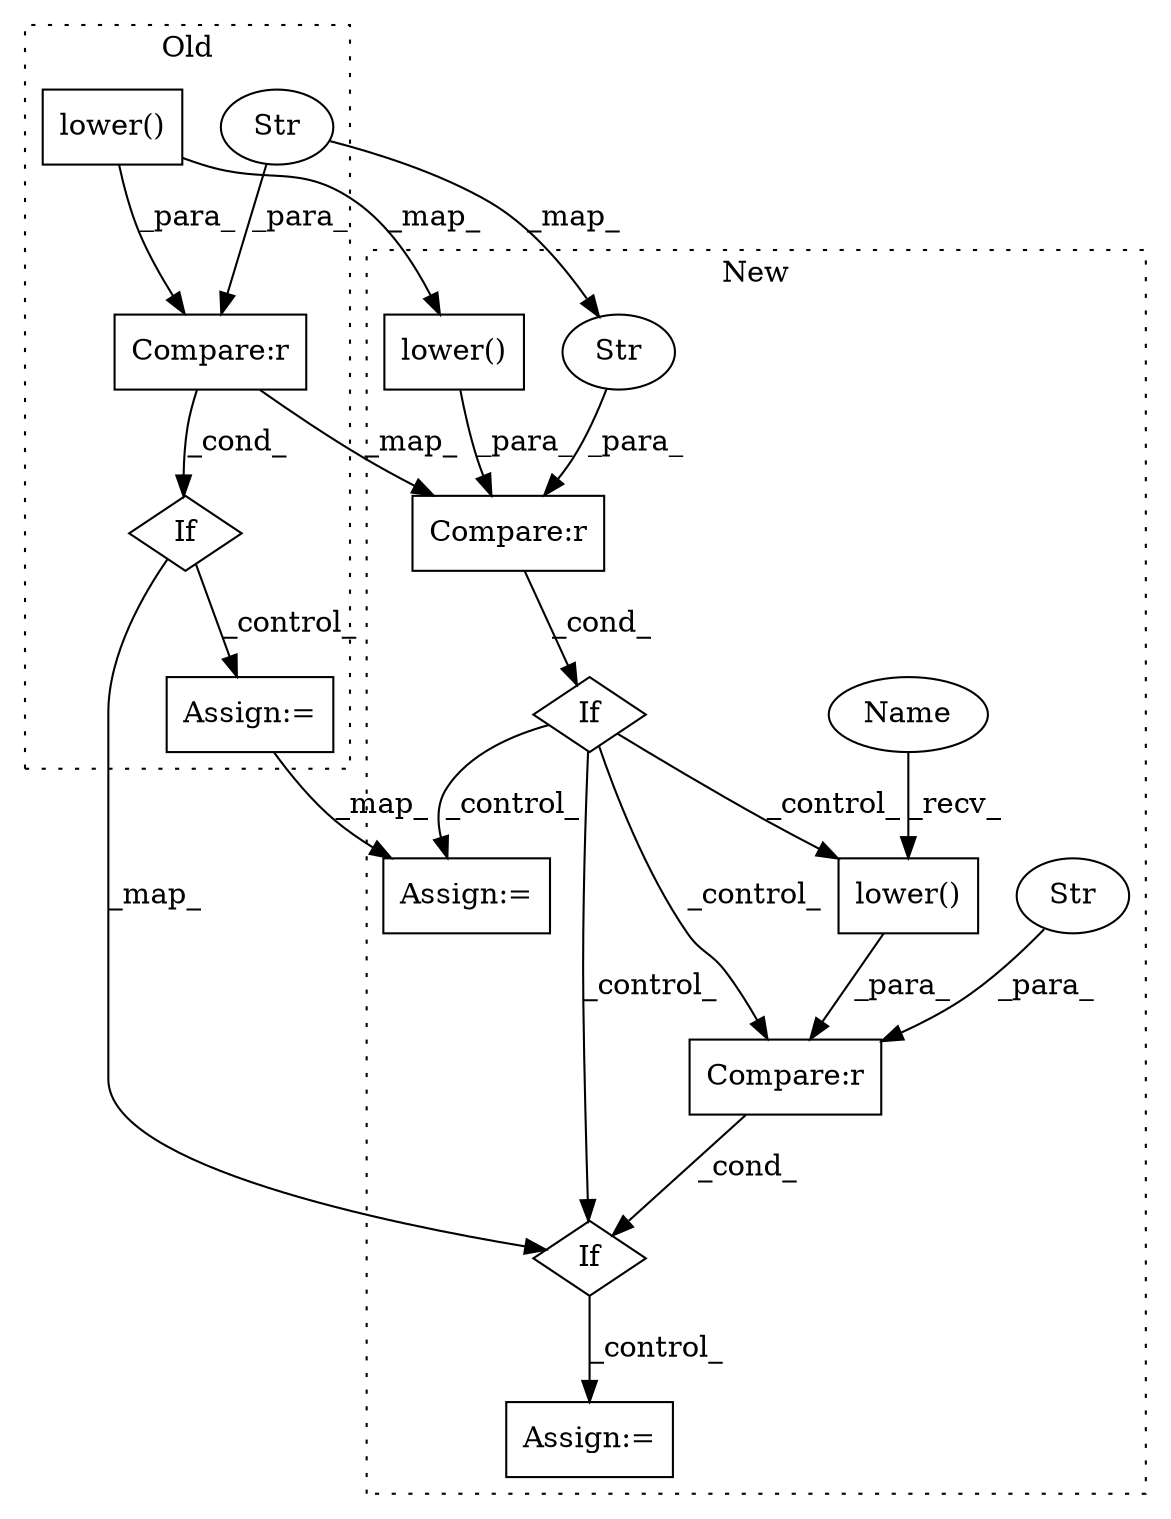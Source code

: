 digraph G {
subgraph cluster0 {
1 [label="lower()" a="75" s="7674" l="20" shape="box"];
3 [label="Compare:r" a="40" s="7673" l="30" shape="box"];
5 [label="Str" a="66" s="7698" l="5" shape="ellipse"];
7 [label="Assign:=" a="68" s="7728" l="3" shape="box"];
14 [label="If" a="96" s="7673" l="0" shape="diamond"];
label = "Old";
style="dotted";
}
subgraph cluster1 {
2 [label="lower()" a="75" s="7953" l="20" shape="box"];
4 [label="Compare:r" a="40" s="7952" l="30" shape="box"];
6 [label="Str" a="66" s="7977" l="5" shape="ellipse"];
8 [label="Assign:=" a="68" s="8007" l="3" shape="box"];
9 [label="Assign:=" a="68" s="8083" l="3" shape="box"];
10 [label="Compare:r" a="40" s="8023" l="35" shape="box"];
11 [label="Str" a="66" s="8048" l="10" shape="ellipse"];
12 [label="lower()" a="75" s="8024" l="20" shape="box"];
13 [label="If" a="96" s="7952" l="0" shape="diamond"];
15 [label="If" a="96" s="8023" l="0" shape="diamond"];
16 [label="Name" a="87" s="8024" l="11" shape="ellipse"];
label = "New";
style="dotted";
}
1 -> 3 [label="_para_"];
1 -> 2 [label="_map_"];
2 -> 4 [label="_para_"];
3 -> 4 [label="_map_"];
3 -> 14 [label="_cond_"];
4 -> 13 [label="_cond_"];
5 -> 3 [label="_para_"];
5 -> 6 [label="_map_"];
6 -> 4 [label="_para_"];
7 -> 8 [label="_map_"];
10 -> 15 [label="_cond_"];
11 -> 10 [label="_para_"];
12 -> 10 [label="_para_"];
13 -> 12 [label="_control_"];
13 -> 10 [label="_control_"];
13 -> 8 [label="_control_"];
13 -> 15 [label="_control_"];
14 -> 15 [label="_map_"];
14 -> 7 [label="_control_"];
15 -> 9 [label="_control_"];
16 -> 12 [label="_recv_"];
}